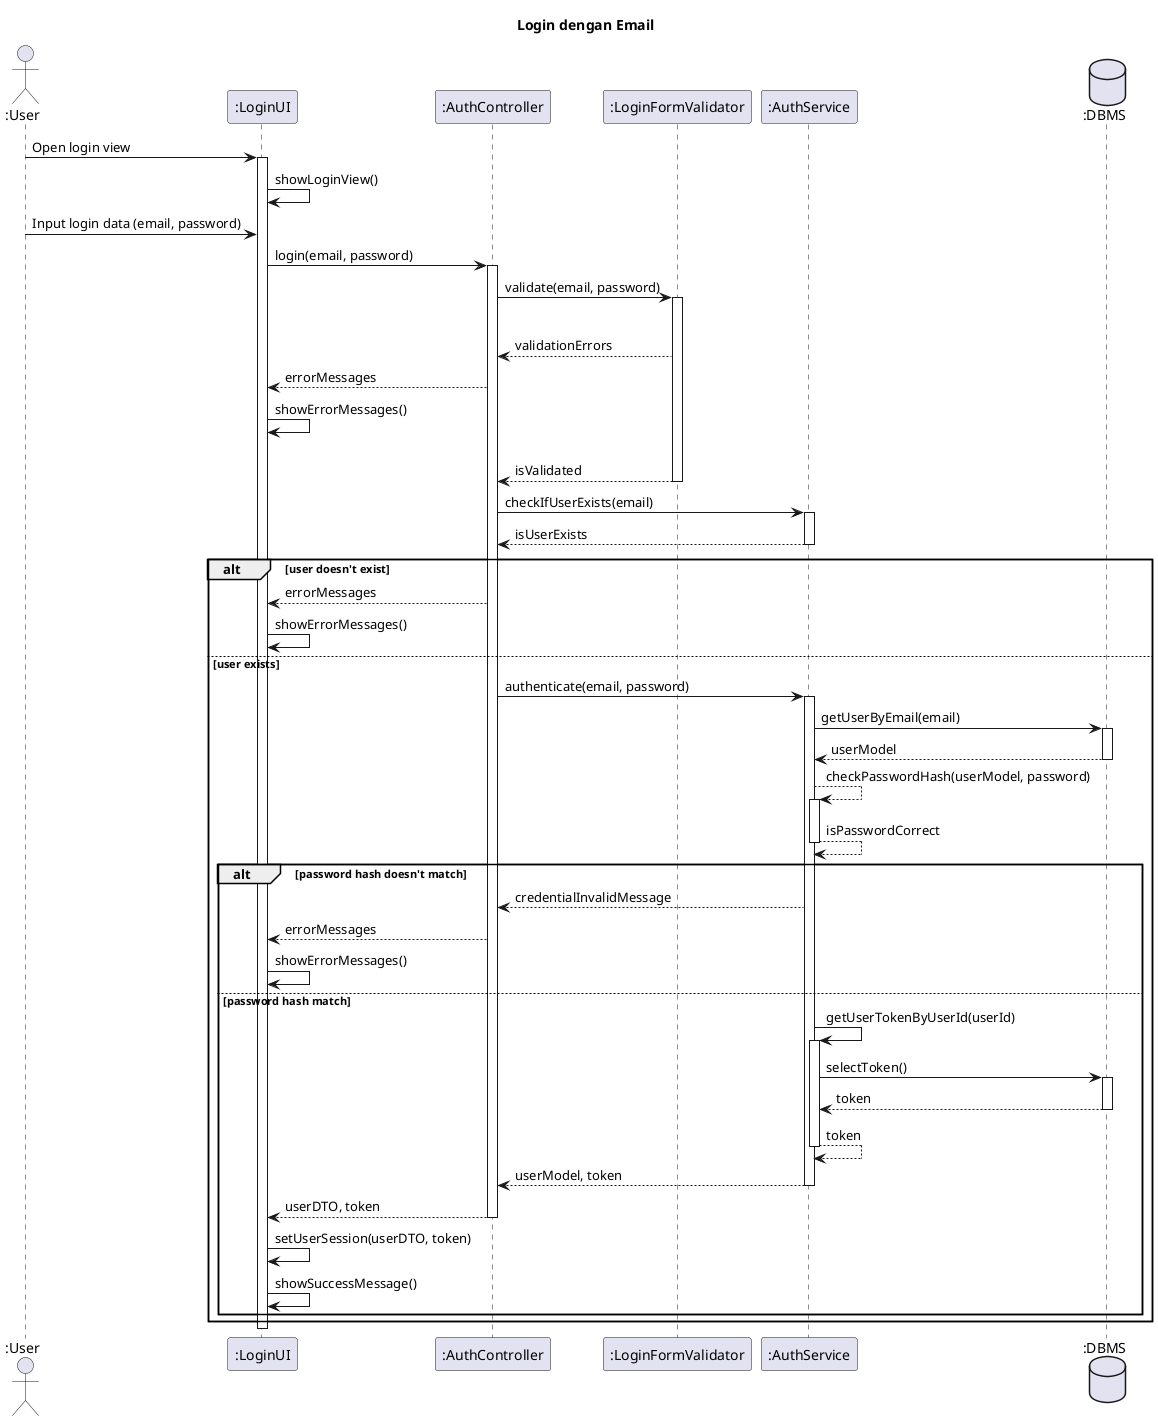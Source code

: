 @startuml UC-AUTH-002 - Login dengan Email
skinparam wrapWidth 140

title Login dengan Email

actor ":User" as user
participant ":LoginUI" as view
participant ":AuthController" as controller
participant ":LoginFormValidator" as validator 
participant ":AuthService" as service
database ":DBMS" as db

user -> view ++: Open login view
view -> view: showLoginView()

user -> view: Input login data (email, password)

view -> controller ++: login(email, password)

controller -> validator ++: validate(email, password)

alt error on validation
  validator --> controller: validationErrors
  controller --> view: errorMessages
  view -> view: showErrorMessages()

else validation success
  validator --> controller --: isValidated
  controller -> service ++: checkIfUserExists(email)
  service --> controller --: isUserExists

  alt user doesn't exist
    controller --> view: errorMessages

    view -> view: showErrorMessages()

  else user exists
    controller -> service ++: authenticate(email, password)
      service -> db ++: getUserByEmail(email)
        return userModel
      
      service --> service ++: checkPasswordHash(userModel, password)
        return isPasswordCorrect 

      alt password hash doesn't match
        service --> controller: credentialInvalidMessage
        controller --> view: errorMessages
        view -> view: showErrorMessages()
      else password hash match

      service -> service ++: getUserTokenByUserId(userId)
        service -> db ++: selectToken()
          return token

        return token

      return userModel, token

    return userDTO, token

    view -> view: setUserSession(userDTO, token)

    view -> view: showSuccessMessage()
  end
end

deactivate view